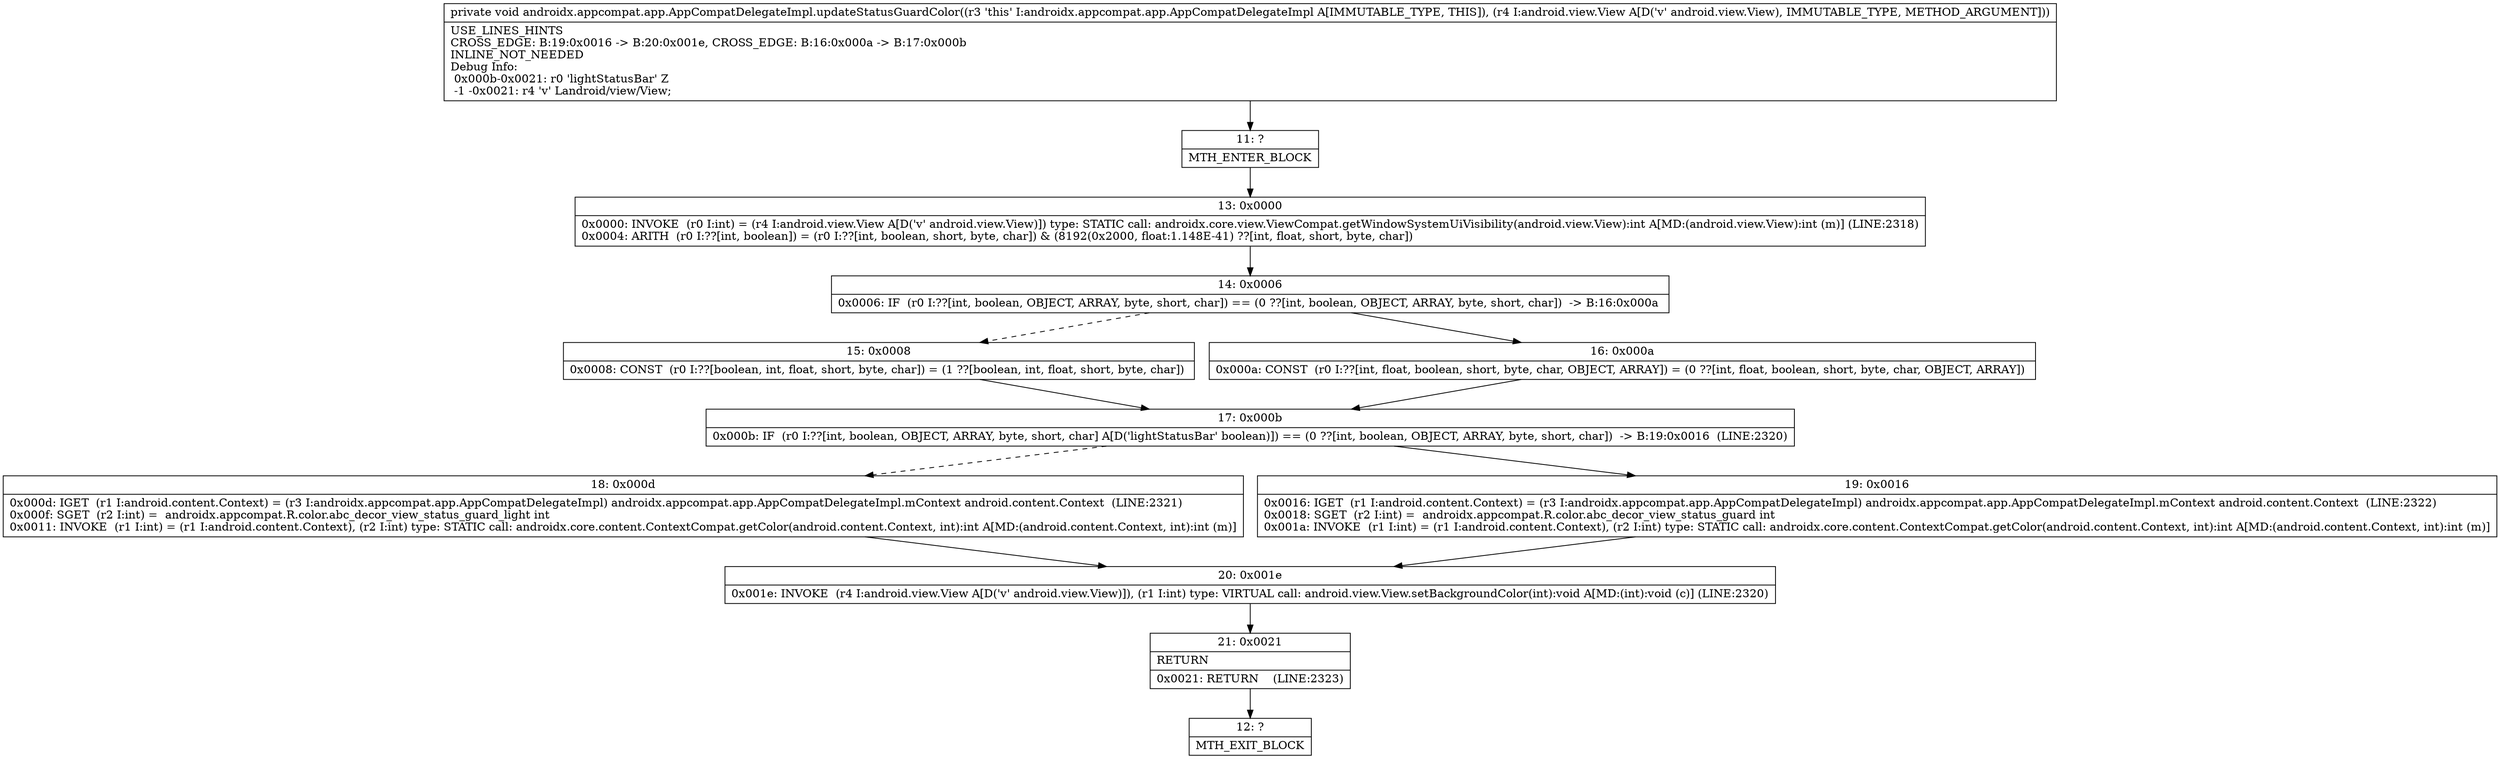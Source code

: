 digraph "CFG forandroidx.appcompat.app.AppCompatDelegateImpl.updateStatusGuardColor(Landroid\/view\/View;)V" {
Node_11 [shape=record,label="{11\:\ ?|MTH_ENTER_BLOCK\l}"];
Node_13 [shape=record,label="{13\:\ 0x0000|0x0000: INVOKE  (r0 I:int) = (r4 I:android.view.View A[D('v' android.view.View)]) type: STATIC call: androidx.core.view.ViewCompat.getWindowSystemUiVisibility(android.view.View):int A[MD:(android.view.View):int (m)] (LINE:2318)\l0x0004: ARITH  (r0 I:??[int, boolean]) = (r0 I:??[int, boolean, short, byte, char]) & (8192(0x2000, float:1.148E\-41) ??[int, float, short, byte, char]) \l}"];
Node_14 [shape=record,label="{14\:\ 0x0006|0x0006: IF  (r0 I:??[int, boolean, OBJECT, ARRAY, byte, short, char]) == (0 ??[int, boolean, OBJECT, ARRAY, byte, short, char])  \-\> B:16:0x000a \l}"];
Node_15 [shape=record,label="{15\:\ 0x0008|0x0008: CONST  (r0 I:??[boolean, int, float, short, byte, char]) = (1 ??[boolean, int, float, short, byte, char]) \l}"];
Node_17 [shape=record,label="{17\:\ 0x000b|0x000b: IF  (r0 I:??[int, boolean, OBJECT, ARRAY, byte, short, char] A[D('lightStatusBar' boolean)]) == (0 ??[int, boolean, OBJECT, ARRAY, byte, short, char])  \-\> B:19:0x0016  (LINE:2320)\l}"];
Node_18 [shape=record,label="{18\:\ 0x000d|0x000d: IGET  (r1 I:android.content.Context) = (r3 I:androidx.appcompat.app.AppCompatDelegateImpl) androidx.appcompat.app.AppCompatDelegateImpl.mContext android.content.Context  (LINE:2321)\l0x000f: SGET  (r2 I:int) =  androidx.appcompat.R.color.abc_decor_view_status_guard_light int \l0x0011: INVOKE  (r1 I:int) = (r1 I:android.content.Context), (r2 I:int) type: STATIC call: androidx.core.content.ContextCompat.getColor(android.content.Context, int):int A[MD:(android.content.Context, int):int (m)]\l}"];
Node_20 [shape=record,label="{20\:\ 0x001e|0x001e: INVOKE  (r4 I:android.view.View A[D('v' android.view.View)]), (r1 I:int) type: VIRTUAL call: android.view.View.setBackgroundColor(int):void A[MD:(int):void (c)] (LINE:2320)\l}"];
Node_21 [shape=record,label="{21\:\ 0x0021|RETURN\l|0x0021: RETURN    (LINE:2323)\l}"];
Node_12 [shape=record,label="{12\:\ ?|MTH_EXIT_BLOCK\l}"];
Node_19 [shape=record,label="{19\:\ 0x0016|0x0016: IGET  (r1 I:android.content.Context) = (r3 I:androidx.appcompat.app.AppCompatDelegateImpl) androidx.appcompat.app.AppCompatDelegateImpl.mContext android.content.Context  (LINE:2322)\l0x0018: SGET  (r2 I:int) =  androidx.appcompat.R.color.abc_decor_view_status_guard int \l0x001a: INVOKE  (r1 I:int) = (r1 I:android.content.Context), (r2 I:int) type: STATIC call: androidx.core.content.ContextCompat.getColor(android.content.Context, int):int A[MD:(android.content.Context, int):int (m)]\l}"];
Node_16 [shape=record,label="{16\:\ 0x000a|0x000a: CONST  (r0 I:??[int, float, boolean, short, byte, char, OBJECT, ARRAY]) = (0 ??[int, float, boolean, short, byte, char, OBJECT, ARRAY]) \l}"];
MethodNode[shape=record,label="{private void androidx.appcompat.app.AppCompatDelegateImpl.updateStatusGuardColor((r3 'this' I:androidx.appcompat.app.AppCompatDelegateImpl A[IMMUTABLE_TYPE, THIS]), (r4 I:android.view.View A[D('v' android.view.View), IMMUTABLE_TYPE, METHOD_ARGUMENT]))  | USE_LINES_HINTS\lCROSS_EDGE: B:19:0x0016 \-\> B:20:0x001e, CROSS_EDGE: B:16:0x000a \-\> B:17:0x000b\lINLINE_NOT_NEEDED\lDebug Info:\l  0x000b\-0x0021: r0 'lightStatusBar' Z\l  \-1 \-0x0021: r4 'v' Landroid\/view\/View;\l}"];
MethodNode -> Node_11;Node_11 -> Node_13;
Node_13 -> Node_14;
Node_14 -> Node_15[style=dashed];
Node_14 -> Node_16;
Node_15 -> Node_17;
Node_17 -> Node_18[style=dashed];
Node_17 -> Node_19;
Node_18 -> Node_20;
Node_20 -> Node_21;
Node_21 -> Node_12;
Node_19 -> Node_20;
Node_16 -> Node_17;
}

